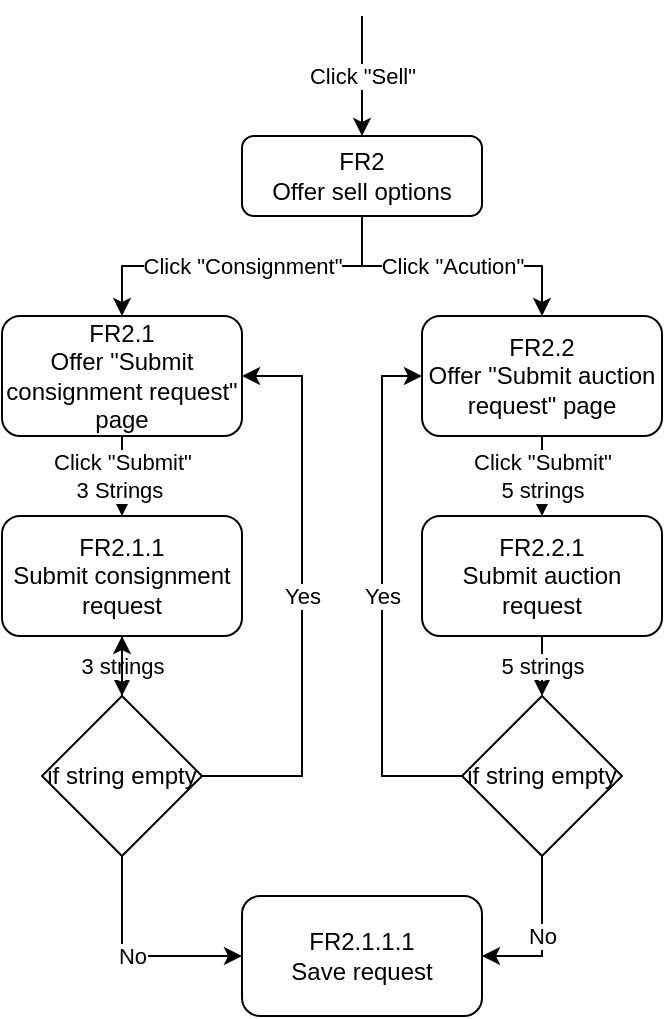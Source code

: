 <mxfile version="20.2.3" type="device"><diagram id="C5RBs43oDa-KdzZeNtuy" name="Page-1"><mxGraphModel dx="870" dy="689" grid="1" gridSize="10" guides="1" tooltips="1" connect="1" arrows="1" fold="1" page="1" pageScale="1" pageWidth="827" pageHeight="1169" math="0" shadow="0"><root><mxCell id="WIyWlLk6GJQsqaUBKTNV-0"/><mxCell id="WIyWlLk6GJQsqaUBKTNV-1" parent="WIyWlLk6GJQsqaUBKTNV-0"/><mxCell id="gRGMRJCRE967u9LuiX_Y-3" value="Click &quot;Acution&quot;" style="edgeStyle=orthogonalEdgeStyle;rounded=0;orthogonalLoop=1;jettySize=auto;html=1;exitX=0.5;exitY=1;exitDx=0;exitDy=0;entryX=0.5;entryY=0;entryDx=0;entryDy=0;" parent="WIyWlLk6GJQsqaUBKTNV-1" source="WIyWlLk6GJQsqaUBKTNV-3" target="gRGMRJCRE967u9LuiX_Y-2" edge="1"><mxGeometry relative="1" as="geometry"/></mxCell><mxCell id="gRGMRJCRE967u9LuiX_Y-4" value="Click &quot;Consignment&quot;" style="edgeStyle=orthogonalEdgeStyle;rounded=0;orthogonalLoop=1;jettySize=auto;html=1;exitX=0.5;exitY=1;exitDx=0;exitDy=0;entryX=0.5;entryY=0;entryDx=0;entryDy=0;" parent="WIyWlLk6GJQsqaUBKTNV-1" source="WIyWlLk6GJQsqaUBKTNV-3" target="gRGMRJCRE967u9LuiX_Y-0" edge="1"><mxGeometry relative="1" as="geometry"/></mxCell><mxCell id="WIyWlLk6GJQsqaUBKTNV-3" value="FR2&lt;br&gt;Offer sell options" style="rounded=1;whiteSpace=wrap;html=1;fontSize=12;glass=0;strokeWidth=1;shadow=0;" parent="WIyWlLk6GJQsqaUBKTNV-1" vertex="1"><mxGeometry x="160" y="80" width="120" height="40" as="geometry"/></mxCell><mxCell id="gRGMRJCRE967u9LuiX_Y-6" value="Click &quot;Submit&quot;&lt;br&gt;3 Strings&amp;nbsp;" style="edgeStyle=orthogonalEdgeStyle;rounded=0;orthogonalLoop=1;jettySize=auto;html=1;exitX=0.5;exitY=1;exitDx=0;exitDy=0;entryX=0.5;entryY=0;entryDx=0;entryDy=0;" parent="WIyWlLk6GJQsqaUBKTNV-1" source="gRGMRJCRE967u9LuiX_Y-0" target="gRGMRJCRE967u9LuiX_Y-5" edge="1"><mxGeometry relative="1" as="geometry"/></mxCell><mxCell id="gRGMRJCRE967u9LuiX_Y-0" value="FR2.1&lt;br&gt;Offer &quot;Submit consignment request&quot; page" style="rounded=1;whiteSpace=wrap;html=1;" parent="WIyWlLk6GJQsqaUBKTNV-1" vertex="1"><mxGeometry x="40" y="170" width="120" height="60" as="geometry"/></mxCell><mxCell id="gRGMRJCRE967u9LuiX_Y-1" value="Click &quot;Sell&quot;" style="endArrow=classic;html=1;rounded=0;entryX=0.5;entryY=0;entryDx=0;entryDy=0;" parent="WIyWlLk6GJQsqaUBKTNV-1" target="WIyWlLk6GJQsqaUBKTNV-3" edge="1"><mxGeometry width="50" height="50" relative="1" as="geometry"><mxPoint x="220" y="20" as="sourcePoint"/><mxPoint x="290" y="310" as="targetPoint"/></mxGeometry></mxCell><mxCell id="gRGMRJCRE967u9LuiX_Y-12" value="Click &quot;Submit&quot;&lt;br&gt;5 strings" style="edgeStyle=orthogonalEdgeStyle;rounded=0;orthogonalLoop=1;jettySize=auto;html=1;exitX=0.5;exitY=1;exitDx=0;exitDy=0;entryX=0.5;entryY=0;entryDx=0;entryDy=0;" parent="WIyWlLk6GJQsqaUBKTNV-1" source="gRGMRJCRE967u9LuiX_Y-2" target="gRGMRJCRE967u9LuiX_Y-11" edge="1"><mxGeometry relative="1" as="geometry"/></mxCell><mxCell id="gRGMRJCRE967u9LuiX_Y-2" value="FR2.2&lt;br&gt;Offer &quot;Submit auction request&quot; page" style="rounded=1;whiteSpace=wrap;html=1;" parent="WIyWlLk6GJQsqaUBKTNV-1" vertex="1"><mxGeometry x="250" y="170" width="120" height="60" as="geometry"/></mxCell><mxCell id="gRGMRJCRE967u9LuiX_Y-8" value="3 strings" style="edgeStyle=orthogonalEdgeStyle;rounded=0;orthogonalLoop=1;jettySize=auto;html=1;exitX=0.5;exitY=1;exitDx=0;exitDy=0;entryX=0.5;entryY=0;entryDx=0;entryDy=0;" parent="WIyWlLk6GJQsqaUBKTNV-1" source="gRGMRJCRE967u9LuiX_Y-5" edge="1"><mxGeometry relative="1" as="geometry"><mxPoint x="100" y="360" as="targetPoint"/></mxGeometry></mxCell><mxCell id="gRGMRJCRE967u9LuiX_Y-5" value="FR2.1.1&lt;br&gt;Submit consignment request" style="rounded=1;whiteSpace=wrap;html=1;" parent="WIyWlLk6GJQsqaUBKTNV-1" vertex="1"><mxGeometry x="40" y="270" width="120" height="60" as="geometry"/></mxCell><mxCell id="gRGMRJCRE967u9LuiX_Y-17" value="5 strings" style="edgeStyle=orthogonalEdgeStyle;rounded=0;orthogonalLoop=1;jettySize=auto;html=1;exitX=0.5;exitY=1;exitDx=0;exitDy=0;entryX=0.5;entryY=0;entryDx=0;entryDy=0;" parent="WIyWlLk6GJQsqaUBKTNV-1" source="gRGMRJCRE967u9LuiX_Y-11" target="gRGMRJCRE967u9LuiX_Y-16" edge="1"><mxGeometry relative="1" as="geometry"/></mxCell><mxCell id="gRGMRJCRE967u9LuiX_Y-11" value="FR2.2.1&lt;br&gt;Submit auction request" style="rounded=1;whiteSpace=wrap;html=1;" parent="WIyWlLk6GJQsqaUBKTNV-1" vertex="1"><mxGeometry x="250" y="270" width="120" height="60" as="geometry"/></mxCell><mxCell id="gRGMRJCRE967u9LuiX_Y-15" value="Yes" style="edgeStyle=orthogonalEdgeStyle;rounded=0;orthogonalLoop=1;jettySize=auto;html=1;exitX=1;exitY=0.5;exitDx=0;exitDy=0;entryX=1;entryY=0.5;entryDx=0;entryDy=0;" parent="WIyWlLk6GJQsqaUBKTNV-1" source="gRGMRJCRE967u9LuiX_Y-14" target="gRGMRJCRE967u9LuiX_Y-0" edge="1"><mxGeometry relative="1" as="geometry"><Array as="points"><mxPoint x="190" y="400"/><mxPoint x="190" y="200"/></Array></mxGeometry></mxCell><mxCell id="gRGMRJCRE967u9LuiX_Y-18" value="" style="edgeStyle=orthogonalEdgeStyle;rounded=0;orthogonalLoop=1;jettySize=auto;html=1;" parent="WIyWlLk6GJQsqaUBKTNV-1" source="gRGMRJCRE967u9LuiX_Y-14" target="gRGMRJCRE967u9LuiX_Y-5" edge="1"><mxGeometry relative="1" as="geometry"/></mxCell><mxCell id="V3ddSSurDI4OfdkMpcpc-2" value="No" style="edgeStyle=orthogonalEdgeStyle;rounded=0;orthogonalLoop=1;jettySize=auto;html=1;exitX=0.5;exitY=1;exitDx=0;exitDy=0;entryX=0;entryY=0.5;entryDx=0;entryDy=0;" edge="1" parent="WIyWlLk6GJQsqaUBKTNV-1" source="gRGMRJCRE967u9LuiX_Y-14" target="V3ddSSurDI4OfdkMpcpc-0"><mxGeometry relative="1" as="geometry"/></mxCell><mxCell id="gRGMRJCRE967u9LuiX_Y-14" value="if string empty" style="rhombus;whiteSpace=wrap;html=1;" parent="WIyWlLk6GJQsqaUBKTNV-1" vertex="1"><mxGeometry x="60" y="360" width="80" height="80" as="geometry"/></mxCell><mxCell id="gRGMRJCRE967u9LuiX_Y-20" value="Yes" style="edgeStyle=orthogonalEdgeStyle;rounded=0;orthogonalLoop=1;jettySize=auto;html=1;exitX=0;exitY=0.5;exitDx=0;exitDy=0;entryX=0;entryY=0.5;entryDx=0;entryDy=0;" parent="WIyWlLk6GJQsqaUBKTNV-1" source="gRGMRJCRE967u9LuiX_Y-16" target="gRGMRJCRE967u9LuiX_Y-2" edge="1"><mxGeometry relative="1" as="geometry"/></mxCell><mxCell id="V3ddSSurDI4OfdkMpcpc-1" value="No" style="edgeStyle=orthogonalEdgeStyle;rounded=0;orthogonalLoop=1;jettySize=auto;html=1;exitX=0.5;exitY=1;exitDx=0;exitDy=0;entryX=1;entryY=0.5;entryDx=0;entryDy=0;" edge="1" parent="WIyWlLk6GJQsqaUBKTNV-1" source="gRGMRJCRE967u9LuiX_Y-16" target="V3ddSSurDI4OfdkMpcpc-0"><mxGeometry relative="1" as="geometry"/></mxCell><mxCell id="gRGMRJCRE967u9LuiX_Y-16" value="if string empty" style="rhombus;whiteSpace=wrap;html=1;" parent="WIyWlLk6GJQsqaUBKTNV-1" vertex="1"><mxGeometry x="270" y="360" width="80" height="80" as="geometry"/></mxCell><mxCell id="V3ddSSurDI4OfdkMpcpc-0" value="FR2.1.1.1&lt;br&gt;Save request" style="rounded=1;whiteSpace=wrap;html=1;" vertex="1" parent="WIyWlLk6GJQsqaUBKTNV-1"><mxGeometry x="160" y="460" width="120" height="60" as="geometry"/></mxCell></root></mxGraphModel></diagram></mxfile>